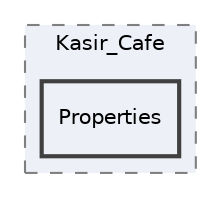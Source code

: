 digraph "Kasir_Cafe/Kasir_Cafe/Properties"
{
 // LATEX_PDF_SIZE
  edge [fontname="Helvetica",fontsize="10",labelfontname="Helvetica",labelfontsize="10"];
  node [fontname="Helvetica",fontsize="10",shape=record];
  compound=true
  subgraph clusterdir_3ac057bda5bdc5b40b0ec070c56be5b2 {
    graph [ bgcolor="#edf0f7", pencolor="grey50", style="filled,dashed,", label="Kasir_Cafe", fontname="Helvetica", fontsize="10", URL="dir_3ac057bda5bdc5b40b0ec070c56be5b2.html"]
  dir_2cadf8b8bdb99b85adf7d90b5946434e [shape=box, label="Properties", style="filled,bold,", fillcolor="#edf0f7", color="grey25", URL="dir_2cadf8b8bdb99b85adf7d90b5946434e.html"];
  }
}

